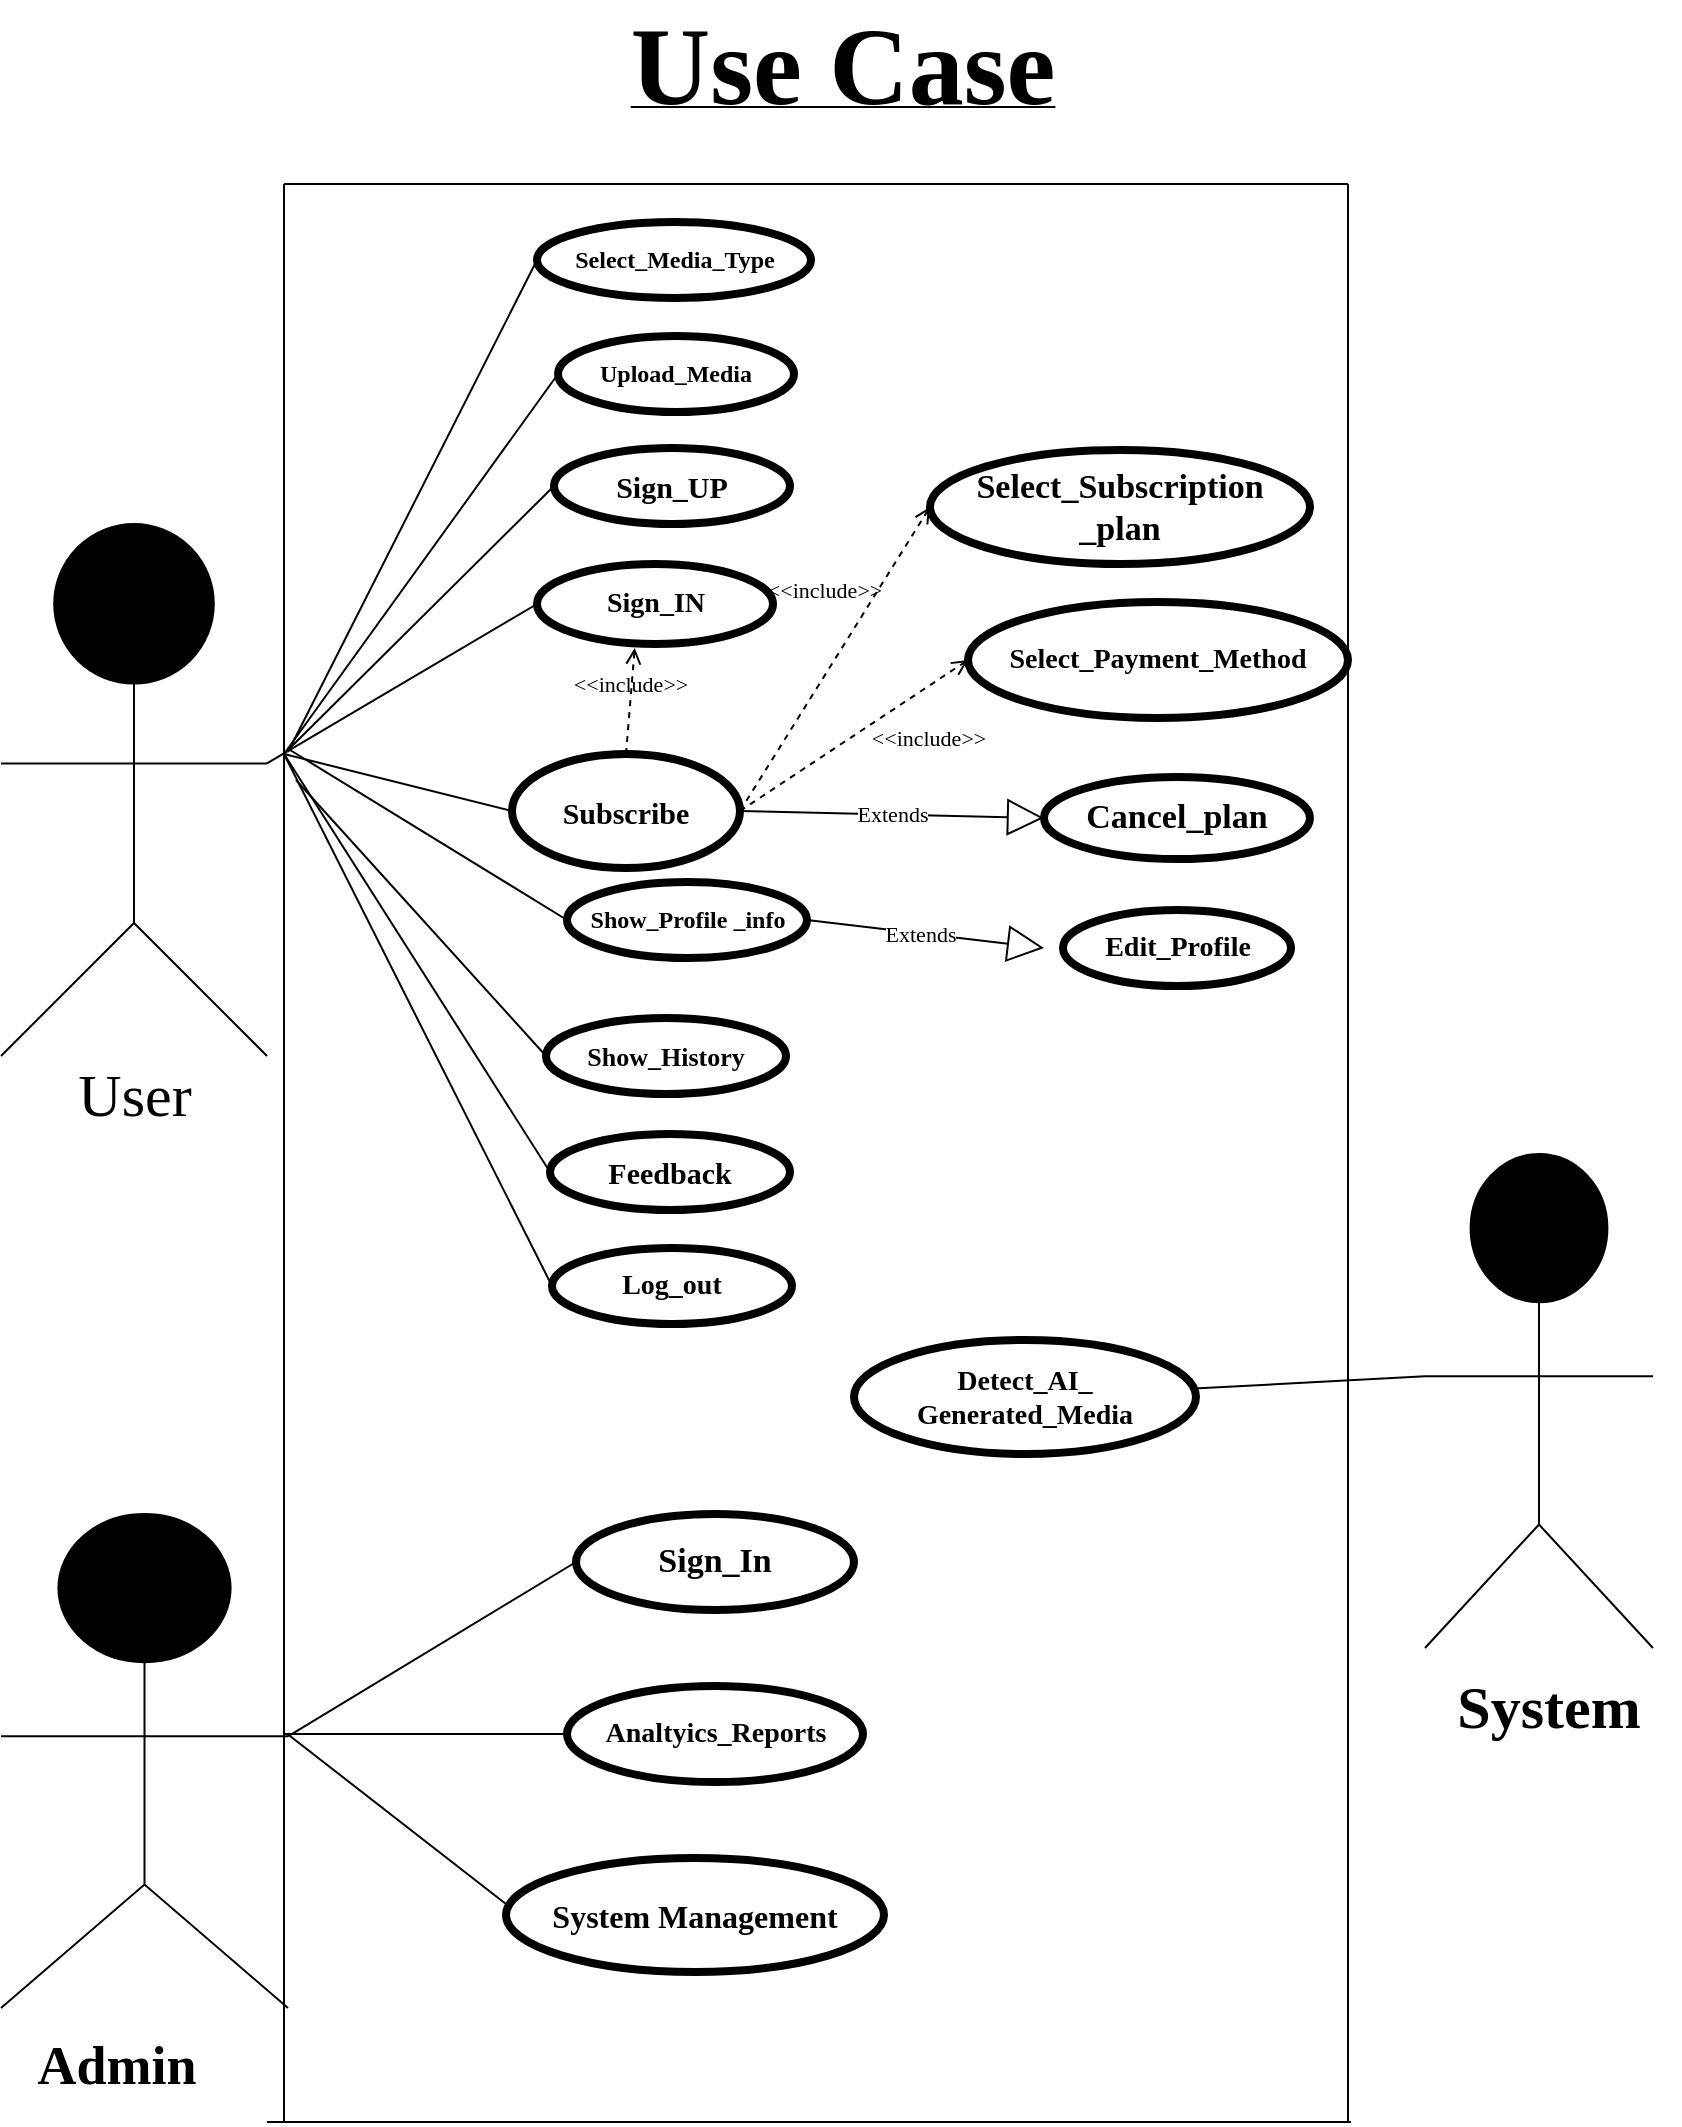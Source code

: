 <mxfile version="13.9.9" type="device"><diagram id="rHk3gjvVNc00_DlIDdCf" name="Page-1"><mxGraphModel dx="1024" dy="592" grid="0" gridSize="19" guides="1" tooltips="1" connect="1" arrows="1" fold="1" page="1" pageScale="1" pageWidth="850" pageHeight="1100" math="0" shadow="0"><root><mxCell id="0"/><mxCell id="1" parent="0"/><mxCell id="5p4-klABl4z1z5n9kfjx-3" value="" style="outlineConnect=0;whiteSpace=wrap;verticalLabelPosition=bottom;verticalAlign=top;align=center;shape=mxgraph.archimate3.actor;fillColor=#000000;" parent="1" vertex="1"><mxGeometry x="10.5" y="265" width="133" height="266" as="geometry"/></mxCell><mxCell id="5p4-klABl4z1z5n9kfjx-4" value="&lt;font style=&quot;line-height: 190% ; font-size: 30px&quot; face=&quot;Comic Sans MS&quot;&gt;User&lt;/font&gt;" style="text;html=1;align=center;verticalAlign=middle;resizable=0;points=[];autosize=1;" parent="1" vertex="1"><mxGeometry x="29.5" y="512" width="95" height="76" as="geometry"/></mxCell><mxCell id="5p4-klABl4z1z5n9kfjx-33" value="" style="endArrow=none;html=1;fontFamily=Comic Sans MS;exitX=0;exitY=0.5;exitDx=0;exitDy=0;" parent="1" source="5p4-klABl4z1z5n9kfjx-48" edge="1"><mxGeometry width="50" height="50" relative="1" as="geometry"><mxPoint x="303" y="247.5" as="sourcePoint"/><mxPoint x="152" y="380" as="targetPoint"/></mxGeometry></mxCell><mxCell id="5p4-klABl4z1z5n9kfjx-34" value="" style="endArrow=none;html=1;fontFamily=Comic Sans MS;exitX=0;exitY=0.5;exitDx=0;exitDy=0;" parent="1" source="5p4-klABl4z1z5n9kfjx-50" edge="1"><mxGeometry width="50" height="50" relative="1" as="geometry"><mxPoint x="288" y="314" as="sourcePoint"/><mxPoint x="152" y="380" as="targetPoint"/></mxGeometry></mxCell><mxCell id="5p4-klABl4z1z5n9kfjx-35" value="" style="endArrow=none;html=1;fontFamily=Comic Sans MS;entryX=1;entryY=0.45;entryDx=0;entryDy=0;exitX=0;exitY=0.5;exitDx=0;exitDy=0;entryPerimeter=0;" parent="1" source="5p4-klABl4z1z5n9kfjx-52" target="5p4-klABl4z1z5n9kfjx-3" edge="1"><mxGeometry width="50" height="50" relative="1" as="geometry"><mxPoint x="290" y="385.5" as="sourcePoint"/><mxPoint x="324.0" y="191" as="targetPoint"/></mxGeometry></mxCell><mxCell id="5p4-klABl4z1z5n9kfjx-41" value="&lt;font size=&quot;1&quot;&gt;&lt;u&gt;&lt;b style=&quot;font-size: 55px&quot;&gt;Use Case&lt;/b&gt;&lt;/u&gt;&lt;/font&gt;" style="text;html=1;align=center;verticalAlign=middle;resizable=0;points=[];autosize=1;fontFamily=Comic Sans MS;" parent="1" vertex="1"><mxGeometry x="298" y="17" width="266" height="38" as="geometry"/></mxCell><mxCell id="5p4-klABl4z1z5n9kfjx-45" value="&lt;font size=&quot;1&quot;&gt;&lt;b style=&quot;font-size: 12px&quot;&gt;Select_Media_Type&lt;/b&gt;&lt;/font&gt;" style="ellipse;whiteSpace=wrap;html=1;strokeWidth=4;fontFamily=Comic Sans MS;" parent="1" vertex="1"><mxGeometry x="278.5" y="114" width="137" height="38" as="geometry"/></mxCell><mxCell id="5p4-klABl4z1z5n9kfjx-48" value="&lt;b&gt;Upload_Media&lt;/b&gt;" style="ellipse;whiteSpace=wrap;html=1;strokeWidth=4;fontFamily=Comic Sans MS;" parent="1" vertex="1"><mxGeometry x="289" y="171" width="118" height="38" as="geometry"/></mxCell><mxCell id="5p4-klABl4z1z5n9kfjx-50" value="&lt;b&gt;&lt;font style=&quot;font-size: 15px&quot;&gt;Sign_UP&lt;/font&gt;&lt;/b&gt;" style="ellipse;whiteSpace=wrap;html=1;strokeWidth=4;fontFamily=Comic Sans MS;" parent="1" vertex="1"><mxGeometry x="287" y="227" width="118" height="38" as="geometry"/></mxCell><mxCell id="5p4-klABl4z1z5n9kfjx-52" value="&lt;b&gt;&lt;font style=&quot;font-size: 14px&quot;&gt;Sign_IN&lt;/font&gt;&lt;/b&gt;" style="ellipse;whiteSpace=wrap;html=1;strokeWidth=4;fontFamily=Comic Sans MS;" parent="1" vertex="1"><mxGeometry x="278.5" y="285" width="118" height="40" as="geometry"/></mxCell><mxCell id="5p4-klABl4z1z5n9kfjx-53" value="&lt;b&gt;&lt;font style=&quot;font-size: 15px&quot;&gt;Subscribe&lt;/font&gt;&lt;/b&gt;" style="ellipse;whiteSpace=wrap;html=1;strokeWidth=4;fontFamily=Comic Sans MS;" parent="1" vertex="1"><mxGeometry x="266" y="380" width="114" height="57" as="geometry"/></mxCell><mxCell id="5p4-klABl4z1z5n9kfjx-54" value="&lt;b&gt;&lt;font style=&quot;font-size: 12px&quot;&gt;Show_Profile _info&lt;/font&gt;&lt;/b&gt;" style="ellipse;whiteSpace=wrap;html=1;strokeWidth=4;fontFamily=Comic Sans MS;" parent="1" vertex="1"><mxGeometry x="293.5" y="444" width="120" height="38" as="geometry"/></mxCell><mxCell id="5p4-klABl4z1z5n9kfjx-55" value="&lt;b&gt;&lt;font style=&quot;font-size: 13px&quot;&gt;Show_History&lt;/font&gt;&lt;/b&gt;" style="ellipse;whiteSpace=wrap;html=1;strokeWidth=4;fontFamily=Comic Sans MS;" parent="1" vertex="1"><mxGeometry x="283" y="512" width="120" height="38" as="geometry"/></mxCell><mxCell id="5p4-klABl4z1z5n9kfjx-56" value="&lt;b&gt;&lt;font style=&quot;font-size: 15px&quot;&gt;Feedback&lt;/font&gt;&lt;/b&gt;" style="ellipse;whiteSpace=wrap;html=1;strokeWidth=4;fontFamily=Comic Sans MS;" parent="1" vertex="1"><mxGeometry x="285" y="570" width="120" height="38" as="geometry"/></mxCell><mxCell id="5p4-klABl4z1z5n9kfjx-57" value="&lt;b&gt;&lt;font style=&quot;font-size: 14px&quot;&gt;Log_out&lt;/font&gt;&lt;/b&gt;" style="ellipse;whiteSpace=wrap;html=1;strokeWidth=4;fontFamily=Comic Sans MS;" parent="1" vertex="1"><mxGeometry x="286" y="627" width="120" height="38" as="geometry"/></mxCell><mxCell id="5p4-klABl4z1z5n9kfjx-62" value="Extends" style="endArrow=block;endSize=16;endFill=0;html=1;fontFamily=Comic Sans MS;exitX=1;exitY=0.5;exitDx=0;exitDy=0;" parent="1" source="5p4-klABl4z1z5n9kfjx-54" edge="1"><mxGeometry x="-0.05" width="160" relative="1" as="geometry"><mxPoint x="437" y="437" as="sourcePoint"/><mxPoint x="532" y="477" as="targetPoint"/><mxPoint as="offset"/></mxGeometry></mxCell><mxCell id="5p4-klABl4z1z5n9kfjx-63" value="&lt;b&gt;&lt;font style=&quot;font-size: 14px&quot;&gt;Edit_Profile&lt;/font&gt;&lt;/b&gt;" style="ellipse;whiteSpace=wrap;html=1;strokeWidth=4;fontFamily=Comic Sans MS;" parent="1" vertex="1"><mxGeometry x="541.5" y="458" width="114" height="38" as="geometry"/></mxCell><mxCell id="5p4-klABl4z1z5n9kfjx-65" value="&lt;b style=&quot;font-size: 14px&quot;&gt;Detect_AI_&lt;br&gt;Generated_Media&lt;/b&gt;" style="ellipse;whiteSpace=wrap;html=1;strokeWidth=4;fontFamily=Comic Sans MS;" parent="1" vertex="1"><mxGeometry x="437" y="673" width="171" height="57" as="geometry"/></mxCell><mxCell id="5p4-klABl4z1z5n9kfjx-67" value="" style="outlineConnect=0;whiteSpace=wrap;verticalLabelPosition=bottom;verticalAlign=top;align=center;shape=mxgraph.archimate3.actor;fillColor=#000000;" parent="1" vertex="1"><mxGeometry x="10.5" y="760" width="143.5" height="247" as="geometry"/></mxCell><mxCell id="5p4-klABl4z1z5n9kfjx-68" value="&lt;b&gt;&lt;font style=&quot;font-size: 17px&quot;&gt;Sign_In&lt;/font&gt;&lt;/b&gt;" style="ellipse;whiteSpace=wrap;html=1;strokeWidth=4;fontFamily=Comic Sans MS;" parent="1" vertex="1"><mxGeometry x="298" y="760" width="139" height="48" as="geometry"/></mxCell><mxCell id="5p4-klABl4z1z5n9kfjx-70" value="&lt;b&gt;&lt;font style=&quot;font-size: 14px&quot;&gt;Analtyics_Reports&lt;/font&gt;&lt;/b&gt;" style="ellipse;whiteSpace=wrap;html=1;strokeWidth=4;fontFamily=Comic Sans MS;" parent="1" vertex="1"><mxGeometry x="293.5" y="846" width="148" height="48" as="geometry"/></mxCell><mxCell id="5p4-klABl4z1z5n9kfjx-71" value="&lt;b&gt;&lt;font style=&quot;font-size: 16px&quot;&gt;System Management&lt;/font&gt;&lt;/b&gt;" style="ellipse;whiteSpace=wrap;html=1;strokeWidth=4;fontFamily=Comic Sans MS;" parent="1" vertex="1"><mxGeometry x="263" y="932" width="189" height="57" as="geometry"/></mxCell><mxCell id="5p4-klABl4z1z5n9kfjx-72" value="" style="endArrow=none;html=1;fontFamily=Comic Sans MS;entryX=0;entryY=0.5;entryDx=0;entryDy=0;exitX=1;exitY=0.45;exitDx=0;exitDy=0;exitPerimeter=0;" parent="1" source="5p4-klABl4z1z5n9kfjx-67" target="5p4-klABl4z1z5n9kfjx-68" edge="1"><mxGeometry width="50" height="50" relative="1" as="geometry"><mxPoint x="152" y="871" as="sourcePoint"/><mxPoint x="202" y="760" as="targetPoint"/></mxGeometry></mxCell><mxCell id="5p4-klABl4z1z5n9kfjx-73" value="" style="endArrow=none;html=1;fontFamily=Comic Sans MS;entryX=0;entryY=0.5;entryDx=0;entryDy=0;" parent="1" target="5p4-klABl4z1z5n9kfjx-70" edge="1"><mxGeometry width="50" height="50" relative="1" as="geometry"><mxPoint x="152" y="870" as="sourcePoint"/><mxPoint x="203.711" y="845.5" as="targetPoint"/></mxGeometry></mxCell><mxCell id="5p4-klABl4z1z5n9kfjx-75" value="" style="outlineConnect=0;whiteSpace=wrap;verticalLabelPosition=bottom;verticalAlign=top;align=center;shape=mxgraph.archimate3.actor;fillColor=#000000;" parent="1" vertex="1"><mxGeometry x="722.5" y="580" width="114" height="247" as="geometry"/></mxCell><mxCell id="5p4-klABl4z1z5n9kfjx-76" value="" style="endArrow=none;html=1;fontFamily=Comic Sans MS;entryX=0;entryY=0.45;entryDx=0;entryDy=0;entryPerimeter=0;" parent="1" source="5p4-klABl4z1z5n9kfjx-65" target="5p4-klABl4z1z5n9kfjx-75" edge="1"><mxGeometry width="50" height="50" relative="1" as="geometry"><mxPoint x="627" y="681" as="sourcePoint"/><mxPoint x="696" y="684" as="targetPoint"/></mxGeometry></mxCell><mxCell id="5p4-klABl4z1z5n9kfjx-78" value="&lt;font size=&quot;1&quot;&gt;&lt;b style=&quot;line-height: 170% ; font-size: 27px&quot;&gt;Admin&lt;/b&gt;&lt;/font&gt;" style="text;html=1;align=center;verticalAlign=middle;resizable=0;points=[];autosize=1;fontFamily=Comic Sans MS;" parent="1" vertex="1"><mxGeometry x="10.5" y="1007" width="114" height="57" as="geometry"/></mxCell><mxCell id="5p4-klABl4z1z5n9kfjx-79" value="&lt;font size=&quot;1&quot;&gt;&lt;b style=&quot;font-size: 30px&quot;&gt;System&lt;/b&gt;&lt;/font&gt;" style="text;html=1;align=center;verticalAlign=middle;resizable=0;points=[];autosize=1;fontFamily=Comic Sans MS;" parent="1" vertex="1"><mxGeometry x="717" y="837" width="133" height="38" as="geometry"/></mxCell><mxCell id="5p4-klABl4z1z5n9kfjx-80" value="" style="endArrow=none;html=1;fontFamily=Comic Sans MS;" parent="1" edge="1"><mxGeometry width="50" height="50" relative="1" as="geometry"><mxPoint x="152" y="95" as="sourcePoint"/><mxPoint x="684" y="95" as="targetPoint"/></mxGeometry></mxCell><mxCell id="5p4-klABl4z1z5n9kfjx-81" value="" style="endArrow=none;html=1;fontFamily=Comic Sans MS;" parent="1" edge="1"><mxGeometry width="50" height="50" relative="1" as="geometry"><mxPoint x="143.5" y="1064" as="sourcePoint"/><mxPoint x="685.5" y="1064" as="targetPoint"/></mxGeometry></mxCell><mxCell id="5p4-klABl4z1z5n9kfjx-82" value="" style="endArrow=none;html=1;fontFamily=Comic Sans MS;" parent="1" edge="1"><mxGeometry width="50" height="50" relative="1" as="geometry"><mxPoint x="684" y="1064" as="sourcePoint"/><mxPoint x="684" y="95" as="targetPoint"/></mxGeometry></mxCell><mxCell id="5p4-klABl4z1z5n9kfjx-83" value="" style="endArrow=none;html=1;fontFamily=Comic Sans MS;" parent="1" edge="1"><mxGeometry width="50" height="50" relative="1" as="geometry"><mxPoint x="152" y="1064" as="sourcePoint"/><mxPoint x="152" y="95" as="targetPoint"/></mxGeometry></mxCell><mxCell id="5p4-klABl4z1z5n9kfjx-84" value="" style="endArrow=none;html=1;fontFamily=Comic Sans MS;entryX=0;entryY=0.5;entryDx=0;entryDy=0;" parent="1" target="5p4-klABl4z1z5n9kfjx-53" edge="1"><mxGeometry width="50" height="50" relative="1" as="geometry"><mxPoint x="152" y="380" as="sourcePoint"/><mxPoint x="259" y="418" as="targetPoint"/></mxGeometry></mxCell><mxCell id="5p4-klABl4z1z5n9kfjx-88" value="Extends" style="endArrow=block;endSize=16;endFill=0;html=1;fontFamily=Comic Sans MS;exitX=1;exitY=0.5;exitDx=0;exitDy=0;entryX=0;entryY=0.5;entryDx=0;entryDy=0;" parent="1" source="5p4-klABl4z1z5n9kfjx-53" target="5p4-klABl4z1z5n9kfjx-89" edge="1"><mxGeometry width="160" relative="1" as="geometry"><mxPoint x="494" y="380" as="sourcePoint"/><mxPoint x="532" y="370" as="targetPoint"/></mxGeometry></mxCell><mxCell id="5p4-klABl4z1z5n9kfjx-89" value="&lt;b&gt;&lt;font style=&quot;font-size: 17px&quot;&gt;Cancel_plan&lt;/font&gt;&lt;/b&gt;" style="ellipse;whiteSpace=wrap;html=1;strokeWidth=4;fontFamily=Comic Sans MS;" parent="1" vertex="1"><mxGeometry x="532" y="391.5" width="133" height="41" as="geometry"/></mxCell><mxCell id="5p4-klABl4z1z5n9kfjx-92" value="&amp;lt;&amp;lt;include&amp;gt;&amp;gt;" style="edgeStyle=none;html=1;endArrow=open;verticalAlign=bottom;dashed=1;labelBackgroundColor=none;fontFamily=Comic Sans MS;exitX=1;exitY=0.5;exitDx=0;exitDy=0;entryX=0;entryY=0.5;entryDx=0;entryDy=0;" parent="1" source="5p4-klABl4z1z5n9kfjx-53" target="5p4-klABl4z1z5n9kfjx-96" edge="1"><mxGeometry x="0.209" y="18" width="160" relative="1" as="geometry"><mxPoint x="475" y="247" as="sourcePoint"/><mxPoint x="475" y="188" as="targetPoint"/><mxPoint as="offset"/></mxGeometry></mxCell><mxCell id="5p4-klABl4z1z5n9kfjx-93" value="&amp;lt;&amp;lt;include&amp;gt;&amp;gt;" style="edgeStyle=none;html=1;endArrow=open;verticalAlign=bottom;dashed=1;labelBackgroundColor=none;fontFamily=Comic Sans MS;exitX=1;exitY=0.5;exitDx=0;exitDy=0;entryX=0;entryY=0.5;entryDx=0;entryDy=0;" parent="1" source="5p4-klABl4z1z5n9kfjx-53" target="5p4-klABl4z1z5n9kfjx-97" edge="1"><mxGeometry x="0.368" y="-29" width="160" relative="1" as="geometry"><mxPoint x="418" y="361" as="sourcePoint"/><mxPoint x="513" y="304" as="targetPoint"/><mxPoint as="offset"/></mxGeometry></mxCell><mxCell id="5p4-klABl4z1z5n9kfjx-94" value="" style="endArrow=none;html=1;fontFamily=Comic Sans MS;entryX=0;entryY=0.5;entryDx=0;entryDy=0;" parent="1" target="5p4-klABl4z1z5n9kfjx-57" edge="1"><mxGeometry width="50" height="50" relative="1" as="geometry"><mxPoint x="152" y="380" as="sourcePoint"/><mxPoint x="278" y="608" as="targetPoint"/></mxGeometry></mxCell><mxCell id="5p4-klABl4z1z5n9kfjx-95" value="" style="endArrow=none;html=1;fontFamily=Comic Sans MS;entryX=0;entryY=0.5;entryDx=0;entryDy=0;" parent="1" target="5p4-klABl4z1z5n9kfjx-56" edge="1"><mxGeometry width="50" height="50" relative="1" as="geometry"><mxPoint x="152" y="380" as="sourcePoint"/><mxPoint x="259" y="551" as="targetPoint"/></mxGeometry></mxCell><mxCell id="5p4-klABl4z1z5n9kfjx-96" value="&lt;b style=&quot;font-size: 17px&quot;&gt;Select_Subscription&lt;br&gt;_plan&lt;/b&gt;" style="ellipse;whiteSpace=wrap;html=1;strokeWidth=4;fontFamily=Comic Sans MS;" parent="1" vertex="1"><mxGeometry x="475" y="228" width="190" height="57" as="geometry"/></mxCell><mxCell id="5p4-klABl4z1z5n9kfjx-97" value="&lt;b&gt;&lt;font style=&quot;font-size: 14px&quot;&gt;Select_Payment_Method&lt;/font&gt;&lt;/b&gt;" style="ellipse;whiteSpace=wrap;html=1;strokeWidth=4;fontFamily=Comic Sans MS;" parent="1" vertex="1"><mxGeometry x="494" y="304" width="190" height="58" as="geometry"/></mxCell><mxCell id="5p4-klABl4z1z5n9kfjx-98" value="&amp;lt;&amp;lt;include&amp;gt;&amp;gt;" style="edgeStyle=none;html=1;endArrow=open;verticalAlign=bottom;dashed=1;labelBackgroundColor=none;fontFamily=Comic Sans MS;entryX=0.414;entryY=1.05;entryDx=0;entryDy=0;entryPerimeter=0;exitX=0.5;exitY=0;exitDx=0;exitDy=0;" parent="1" source="5p4-klABl4z1z5n9kfjx-53" target="5p4-klABl4z1z5n9kfjx-52" edge="1"><mxGeometry width="160" relative="1" as="geometry"><mxPoint x="304" y="380" as="sourcePoint"/><mxPoint x="426" y="361" as="targetPoint"/></mxGeometry></mxCell><mxCell id="m5h-UWcY_SEMfiMOgJpD-1" value="" style="endArrow=none;html=1;entryX=0;entryY=0.5;entryDx=0;entryDy=0;" edge="1" parent="1" target="5p4-klABl4z1z5n9kfjx-54"><mxGeometry width="50" height="50" relative="1" as="geometry"><mxPoint x="155" y="378" as="sourcePoint"/><mxPoint x="237" y="470" as="targetPoint"/></mxGeometry></mxCell><mxCell id="m5h-UWcY_SEMfiMOgJpD-3" value="" style="endArrow=none;html=1;entryX=0;entryY=0.5;entryDx=0;entryDy=0;" edge="1" parent="1" target="5p4-klABl4z1z5n9kfjx-45"><mxGeometry width="50" height="50" relative="1" as="geometry"><mxPoint x="154" y="379" as="sourcePoint"/><mxPoint x="293" y="129" as="targetPoint"/></mxGeometry></mxCell><mxCell id="m5h-UWcY_SEMfiMOgJpD-4" value="" style="endArrow=none;html=1;" edge="1" parent="1"><mxGeometry width="50" height="50" relative="1" as="geometry"><mxPoint x="263" y="955" as="sourcePoint"/><mxPoint x="155" y="871" as="targetPoint"/></mxGeometry></mxCell><mxCell id="m5h-UWcY_SEMfiMOgJpD-8" value="" style="endArrow=none;html=1;entryX=0;entryY=0.5;entryDx=0;entryDy=0;" edge="1" parent="1" target="5p4-klABl4z1z5n9kfjx-55"><mxGeometry width="50" height="50" relative="1" as="geometry"><mxPoint x="158" y="393" as="sourcePoint"/><mxPoint x="275" y="524" as="targetPoint"/></mxGeometry></mxCell></root></mxGraphModel></diagram></mxfile>